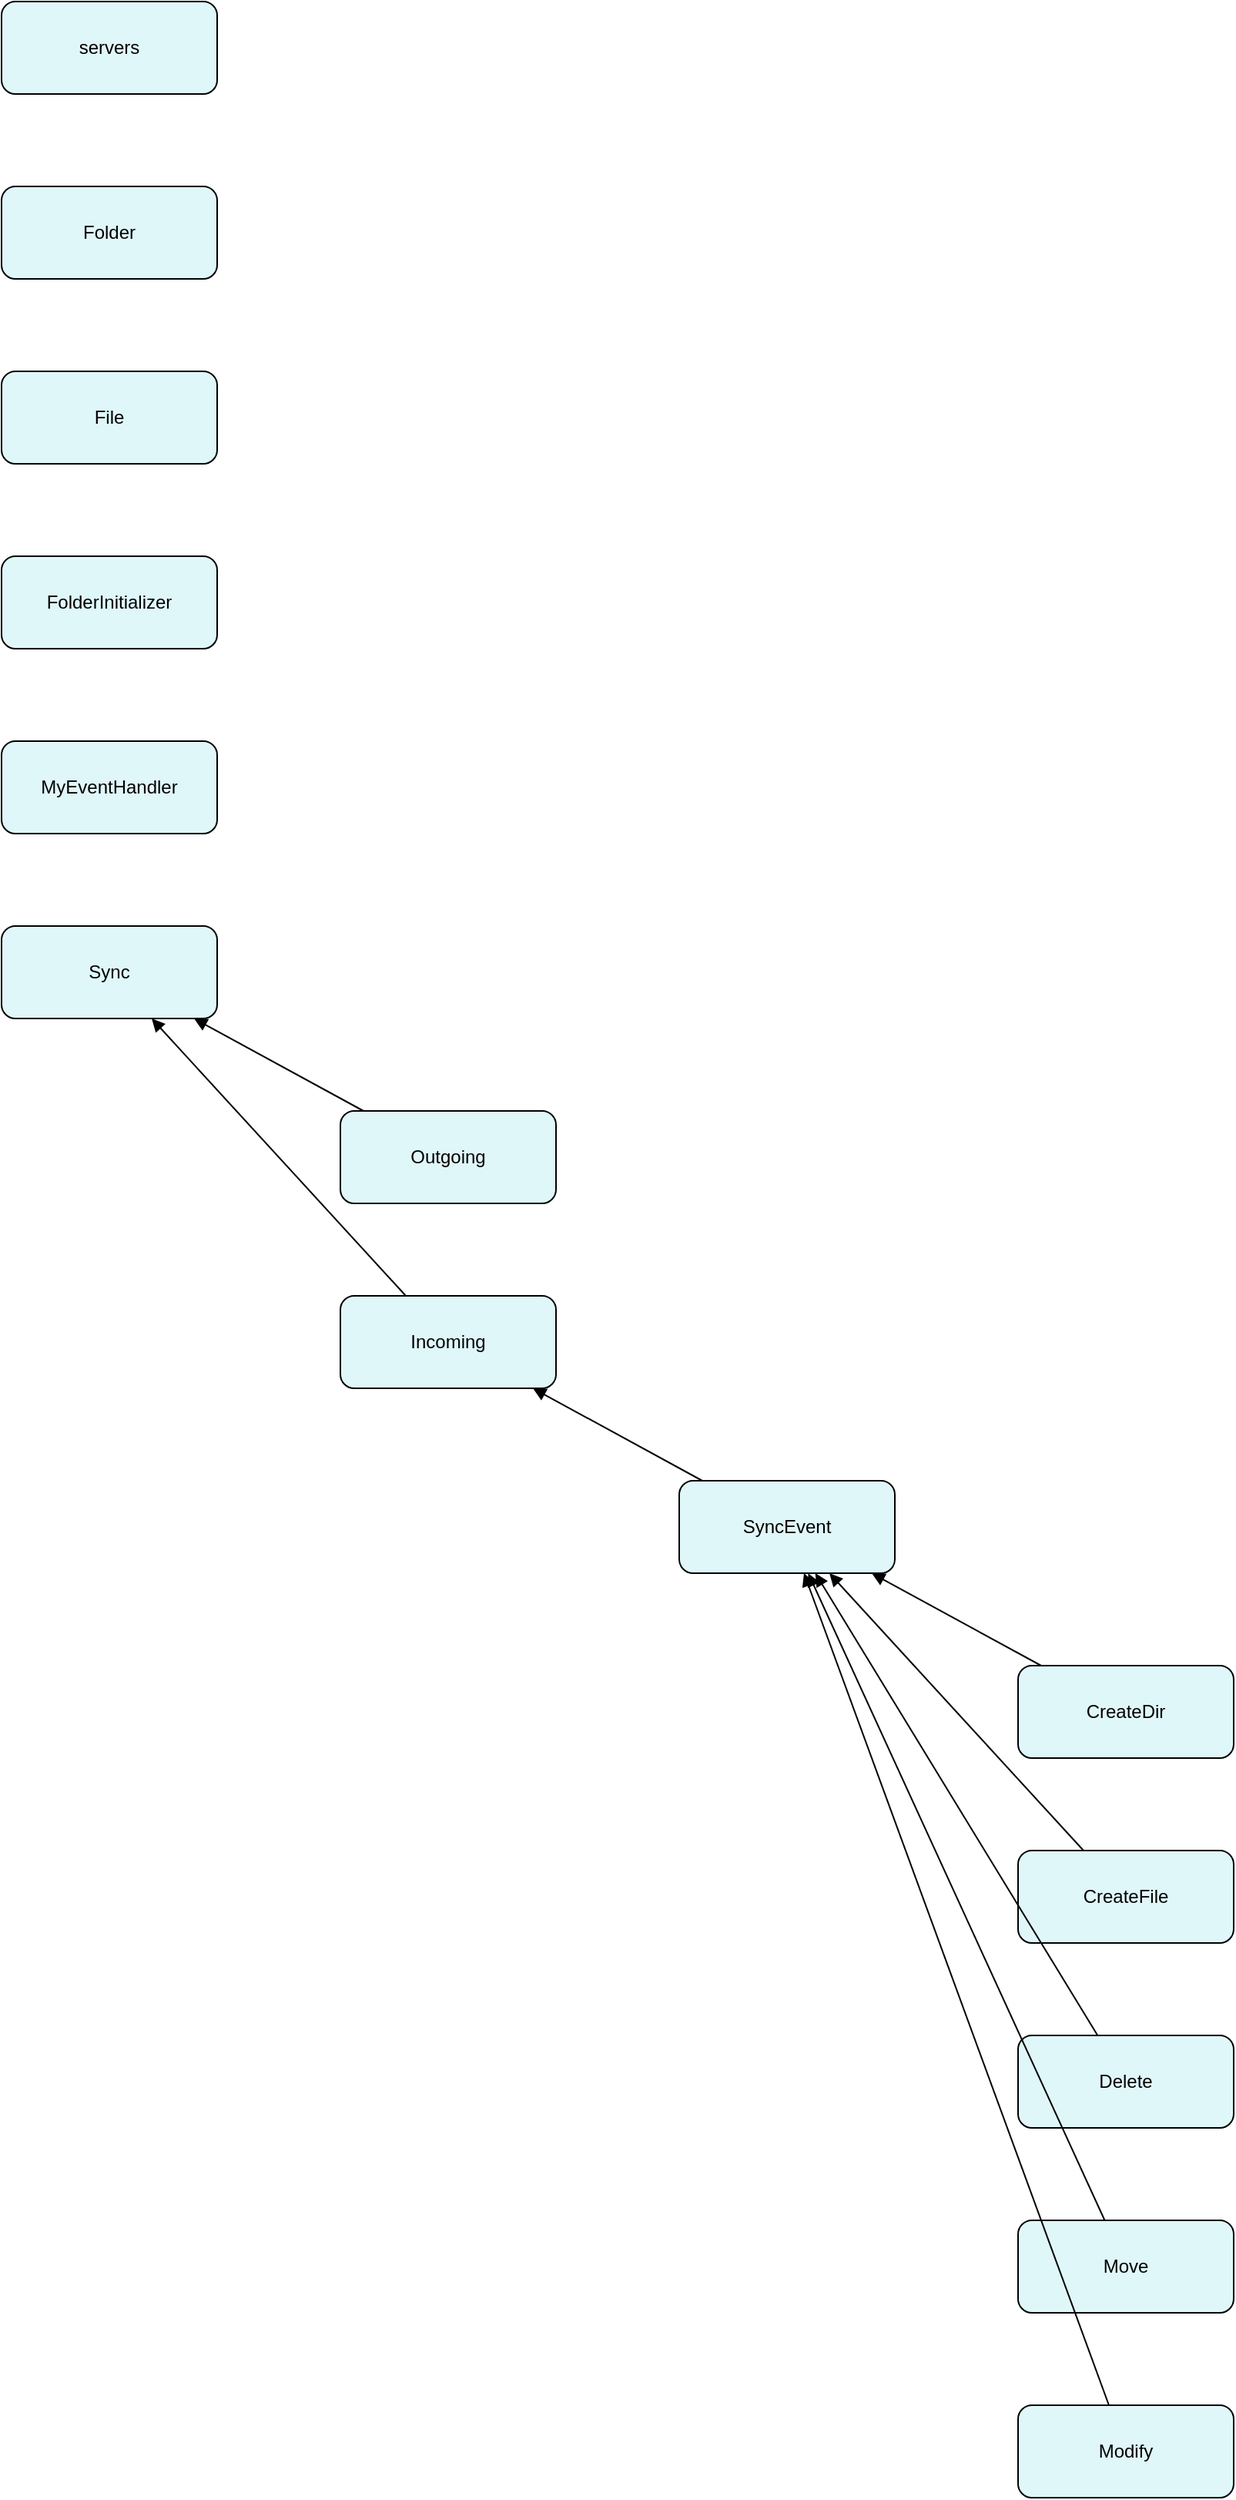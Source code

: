 <?xml version="1.0" ?>
<mxfile>
	<diagram name="Class Hierarchy" id="classDiagram">
		<mxGraphModel dx="1216" dy="660" grid="1" gridSize="10" guides="1" tooltips="1" connect="1" arrows="1" fold="1" page="1" pageScale="1" pageWidth="827" pageHeight="1169">
			<root>
				<mxCell id="0"/>
				<mxCell id="1" parent="0"/>
				<mxCell id="2" value="servers" style="rounded=1;whiteSpace=wrap;html=1;fillColor=#e0f7fa;" vertex="1" parent="1">
					<mxGeometry x="60" y="60" width="140" height="60" as="geometry"/>
				</mxCell>
				<mxCell id="3" value="Folder" style="rounded=1;whiteSpace=wrap;html=1;fillColor=#e0f7fa;" vertex="1" parent="1">
					<mxGeometry x="60" y="180" width="140" height="60" as="geometry"/>
				</mxCell>
				<mxCell id="4" value="File" style="rounded=1;whiteSpace=wrap;html=1;fillColor=#e0f7fa;" vertex="1" parent="1">
					<mxGeometry x="60" y="300" width="140" height="60" as="geometry"/>
				</mxCell>
				<mxCell id="5" value="FolderInitializer" style="rounded=1;whiteSpace=wrap;html=1;fillColor=#e0f7fa;" vertex="1" parent="1">
					<mxGeometry x="60" y="420" width="140" height="60" as="geometry"/>
				</mxCell>
				<mxCell id="6" value="MyEventHandler" style="rounded=1;whiteSpace=wrap;html=1;fillColor=#e0f7fa;" vertex="1" parent="1">
					<mxGeometry x="60" y="540" width="140" height="60" as="geometry"/>
				</mxCell>
				<mxCell id="7" value="Sync" style="rounded=1;whiteSpace=wrap;html=1;fillColor=#e0f7fa;" vertex="1" parent="1">
					<mxGeometry x="60" y="660" width="140" height="60" as="geometry"/>
				</mxCell>
				<mxCell id="8" value="Outgoing" style="rounded=1;whiteSpace=wrap;html=1;fillColor=#e0f7fa;" vertex="1" parent="1">
					<mxGeometry x="280" y="780" width="140" height="60" as="geometry"/>
				</mxCell>
				<mxCell id="9" value="Incoming" style="rounded=1;whiteSpace=wrap;html=1;fillColor=#e0f7fa;" vertex="1" parent="1">
					<mxGeometry x="280" y="900" width="140" height="60" as="geometry"/>
				</mxCell>
				<mxCell id="10" value="SyncEvent" style="rounded=1;whiteSpace=wrap;html=1;fillColor=#e0f7fa;" vertex="1" parent="1">
					<mxGeometry x="500" y="1020" width="140" height="60" as="geometry"/>
				</mxCell>
				<mxCell id="11" value="CreateDir" style="rounded=1;whiteSpace=wrap;html=1;fillColor=#e0f7fa;" vertex="1" parent="1">
					<mxGeometry x="720" y="1140" width="140" height="60" as="geometry"/>
				</mxCell>
				<mxCell id="12" value="CreateFile" style="rounded=1;whiteSpace=wrap;html=1;fillColor=#e0f7fa;" vertex="1" parent="1">
					<mxGeometry x="720" y="1260" width="140" height="60" as="geometry"/>
				</mxCell>
				<mxCell id="13" value="Delete" style="rounded=1;whiteSpace=wrap;html=1;fillColor=#e0f7fa;" vertex="1" parent="1">
					<mxGeometry x="720" y="1380" width="140" height="60" as="geometry"/>
				</mxCell>
				<mxCell id="14" value="Move" style="rounded=1;whiteSpace=wrap;html=1;fillColor=#e0f7fa;" vertex="1" parent="1">
					<mxGeometry x="720" y="1500" width="140" height="60" as="geometry"/>
				</mxCell>
				<mxCell id="15" value="Modify" style="rounded=1;whiteSpace=wrap;html=1;fillColor=#e0f7fa;" vertex="1" parent="1">
					<mxGeometry x="720" y="1620" width="140" height="60" as="geometry"/>
				</mxCell>
				<mxCell id="16" value="" style="endArrow=block;html=1;rounded=1;" edge="1" parent="1" source="8" target="7">
					<mxGeometry relative="1" as="geometry"/>
				</mxCell>
				<mxCell id="17" value="" style="endArrow=block;html=1;rounded=1;" edge="1" parent="1" source="9" target="7">
					<mxGeometry relative="1" as="geometry"/>
				</mxCell>
				<mxCell id="18" value="" style="endArrow=block;html=1;rounded=1;" edge="1" parent="1" source="10" target="9">
					<mxGeometry relative="1" as="geometry"/>
				</mxCell>
				<mxCell id="19" value="" style="endArrow=block;html=1;rounded=1;" edge="1" parent="1" source="11" target="10">
					<mxGeometry relative="1" as="geometry"/>
				</mxCell>
				<mxCell id="20" value="" style="endArrow=block;html=1;rounded=1;" edge="1" parent="1" source="12" target="10">
					<mxGeometry relative="1" as="geometry"/>
				</mxCell>
				<mxCell id="21" value="" style="endArrow=block;html=1;rounded=1;" edge="1" parent="1" source="13" target="10">
					<mxGeometry relative="1" as="geometry"/>
				</mxCell>
				<mxCell id="22" value="" style="endArrow=block;html=1;rounded=1;" edge="1" parent="1" source="14" target="10">
					<mxGeometry relative="1" as="geometry"/>
				</mxCell>
				<mxCell id="23" value="" style="endArrow=block;html=1;rounded=1;" edge="1" parent="1" source="15" target="10">
					<mxGeometry relative="1" as="geometry"/>
				</mxCell>
			</root>
		</mxGraphModel>
	</diagram>
</mxfile>
